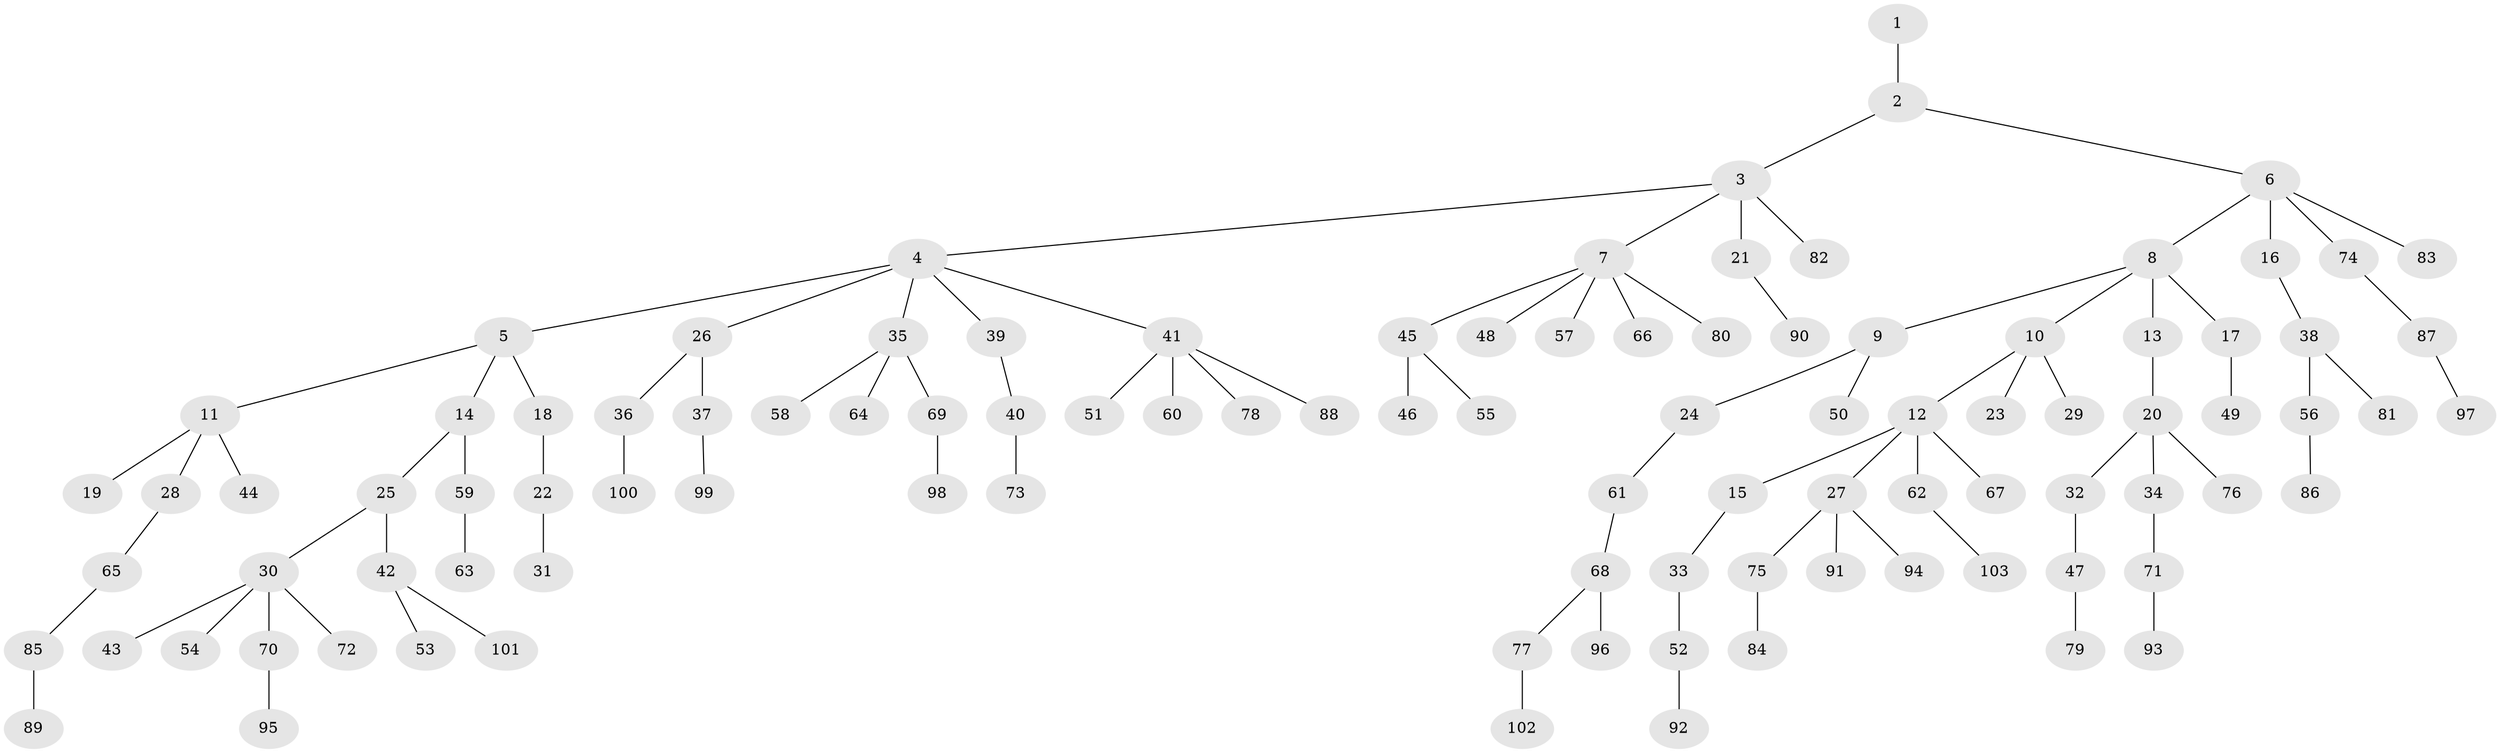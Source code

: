 // coarse degree distribution, {2: 0.19718309859154928, 5: 0.07042253521126761, 8: 0.014084507042253521, 6: 0.028169014084507043, 3: 0.08450704225352113, 4: 0.028169014084507043, 1: 0.5774647887323944}
// Generated by graph-tools (version 1.1) at 2025/24/03/03/25 07:24:07]
// undirected, 103 vertices, 102 edges
graph export_dot {
graph [start="1"]
  node [color=gray90,style=filled];
  1;
  2;
  3;
  4;
  5;
  6;
  7;
  8;
  9;
  10;
  11;
  12;
  13;
  14;
  15;
  16;
  17;
  18;
  19;
  20;
  21;
  22;
  23;
  24;
  25;
  26;
  27;
  28;
  29;
  30;
  31;
  32;
  33;
  34;
  35;
  36;
  37;
  38;
  39;
  40;
  41;
  42;
  43;
  44;
  45;
  46;
  47;
  48;
  49;
  50;
  51;
  52;
  53;
  54;
  55;
  56;
  57;
  58;
  59;
  60;
  61;
  62;
  63;
  64;
  65;
  66;
  67;
  68;
  69;
  70;
  71;
  72;
  73;
  74;
  75;
  76;
  77;
  78;
  79;
  80;
  81;
  82;
  83;
  84;
  85;
  86;
  87;
  88;
  89;
  90;
  91;
  92;
  93;
  94;
  95;
  96;
  97;
  98;
  99;
  100;
  101;
  102;
  103;
  1 -- 2;
  2 -- 3;
  2 -- 6;
  3 -- 4;
  3 -- 7;
  3 -- 21;
  3 -- 82;
  4 -- 5;
  4 -- 26;
  4 -- 35;
  4 -- 39;
  4 -- 41;
  5 -- 11;
  5 -- 14;
  5 -- 18;
  6 -- 8;
  6 -- 16;
  6 -- 74;
  6 -- 83;
  7 -- 45;
  7 -- 48;
  7 -- 57;
  7 -- 66;
  7 -- 80;
  8 -- 9;
  8 -- 10;
  8 -- 13;
  8 -- 17;
  9 -- 24;
  9 -- 50;
  10 -- 12;
  10 -- 23;
  10 -- 29;
  11 -- 19;
  11 -- 28;
  11 -- 44;
  12 -- 15;
  12 -- 27;
  12 -- 62;
  12 -- 67;
  13 -- 20;
  14 -- 25;
  14 -- 59;
  15 -- 33;
  16 -- 38;
  17 -- 49;
  18 -- 22;
  20 -- 32;
  20 -- 34;
  20 -- 76;
  21 -- 90;
  22 -- 31;
  24 -- 61;
  25 -- 30;
  25 -- 42;
  26 -- 36;
  26 -- 37;
  27 -- 75;
  27 -- 91;
  27 -- 94;
  28 -- 65;
  30 -- 43;
  30 -- 54;
  30 -- 70;
  30 -- 72;
  32 -- 47;
  33 -- 52;
  34 -- 71;
  35 -- 58;
  35 -- 64;
  35 -- 69;
  36 -- 100;
  37 -- 99;
  38 -- 56;
  38 -- 81;
  39 -- 40;
  40 -- 73;
  41 -- 51;
  41 -- 60;
  41 -- 78;
  41 -- 88;
  42 -- 53;
  42 -- 101;
  45 -- 46;
  45 -- 55;
  47 -- 79;
  52 -- 92;
  56 -- 86;
  59 -- 63;
  61 -- 68;
  62 -- 103;
  65 -- 85;
  68 -- 77;
  68 -- 96;
  69 -- 98;
  70 -- 95;
  71 -- 93;
  74 -- 87;
  75 -- 84;
  77 -- 102;
  85 -- 89;
  87 -- 97;
}
